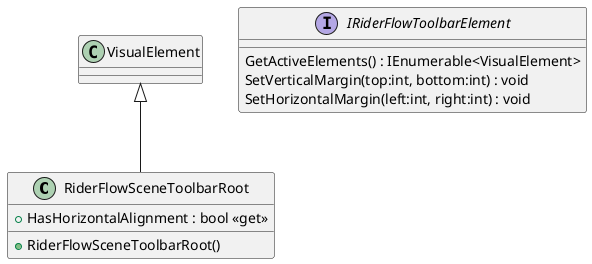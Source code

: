 @startuml
class RiderFlowSceneToolbarRoot {
    + RiderFlowSceneToolbarRoot()
    + HasHorizontalAlignment : bool <<get>>
}
interface IRiderFlowToolbarElement {
    GetActiveElements() : IEnumerable<VisualElement>
    SetVerticalMargin(top:int, bottom:int) : void
    SetHorizontalMargin(left:int, right:int) : void
}
VisualElement <|-- RiderFlowSceneToolbarRoot
@enduml
